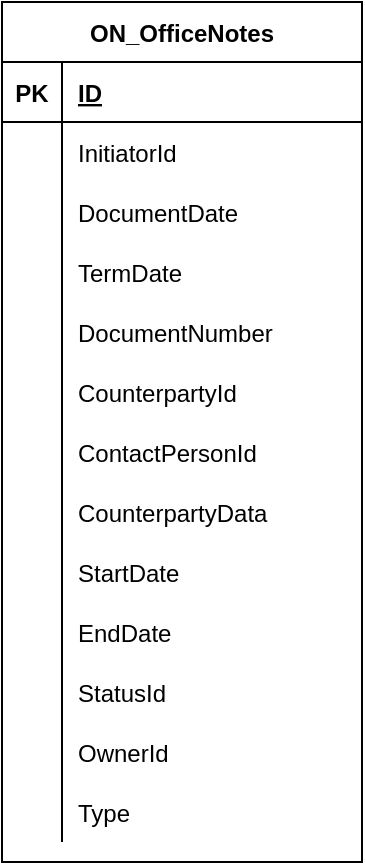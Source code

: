 <mxfile version="14.9.3" type="github">
  <diagram id="o9tZzDsZc5EpWewqO8UT" name="Page-1">
    <mxGraphModel dx="2035" dy="663" grid="1" gridSize="10" guides="1" tooltips="1" connect="1" arrows="1" fold="1" page="1" pageScale="1" pageWidth="850" pageHeight="1100" math="0" shadow="0">
      <root>
        <mxCell id="0" />
        <mxCell id="1" parent="0" />
        <mxCell id="1RrpfRTcjB2mCcqAEJ5P-1" value="ON_OfficeNotes" style="shape=table;startSize=30;container=1;collapsible=1;childLayout=tableLayout;fixedRows=1;rowLines=0;fontStyle=1;align=center;resizeLast=1;" vertex="1" parent="1">
          <mxGeometry x="-10" y="50" width="180" height="430" as="geometry" />
        </mxCell>
        <mxCell id="1RrpfRTcjB2mCcqAEJ5P-2" value="" style="shape=partialRectangle;collapsible=0;dropTarget=0;pointerEvents=0;fillColor=none;top=0;left=0;bottom=1;right=0;points=[[0,0.5],[1,0.5]];portConstraint=eastwest;" vertex="1" parent="1RrpfRTcjB2mCcqAEJ5P-1">
          <mxGeometry y="30" width="180" height="30" as="geometry" />
        </mxCell>
        <mxCell id="1RrpfRTcjB2mCcqAEJ5P-3" value="PK" style="shape=partialRectangle;connectable=0;fillColor=none;top=0;left=0;bottom=0;right=0;fontStyle=1;overflow=hidden;" vertex="1" parent="1RrpfRTcjB2mCcqAEJ5P-2">
          <mxGeometry width="30" height="30" as="geometry" />
        </mxCell>
        <mxCell id="1RrpfRTcjB2mCcqAEJ5P-4" value="ID" style="shape=partialRectangle;connectable=0;fillColor=none;top=0;left=0;bottom=0;right=0;align=left;spacingLeft=6;fontStyle=5;overflow=hidden;" vertex="1" parent="1RrpfRTcjB2mCcqAEJ5P-2">
          <mxGeometry x="30" width="150" height="30" as="geometry" />
        </mxCell>
        <mxCell id="1RrpfRTcjB2mCcqAEJ5P-5" value="" style="shape=partialRectangle;collapsible=0;dropTarget=0;pointerEvents=0;fillColor=none;top=0;left=0;bottom=0;right=0;points=[[0,0.5],[1,0.5]];portConstraint=eastwest;" vertex="1" parent="1RrpfRTcjB2mCcqAEJ5P-1">
          <mxGeometry y="60" width="180" height="30" as="geometry" />
        </mxCell>
        <mxCell id="1RrpfRTcjB2mCcqAEJ5P-6" value="" style="shape=partialRectangle;connectable=0;fillColor=none;top=0;left=0;bottom=0;right=0;editable=1;overflow=hidden;" vertex="1" parent="1RrpfRTcjB2mCcqAEJ5P-5">
          <mxGeometry width="30" height="30" as="geometry" />
        </mxCell>
        <mxCell id="1RrpfRTcjB2mCcqAEJ5P-7" value="InitiatorId" style="shape=partialRectangle;connectable=0;fillColor=none;top=0;left=0;bottom=0;right=0;align=left;spacingLeft=6;overflow=hidden;" vertex="1" parent="1RrpfRTcjB2mCcqAEJ5P-5">
          <mxGeometry x="30" width="150" height="30" as="geometry" />
        </mxCell>
        <mxCell id="1RrpfRTcjB2mCcqAEJ5P-8" value="" style="shape=partialRectangle;collapsible=0;dropTarget=0;pointerEvents=0;fillColor=none;top=0;left=0;bottom=0;right=0;points=[[0,0.5],[1,0.5]];portConstraint=eastwest;" vertex="1" parent="1RrpfRTcjB2mCcqAEJ5P-1">
          <mxGeometry y="90" width="180" height="30" as="geometry" />
        </mxCell>
        <mxCell id="1RrpfRTcjB2mCcqAEJ5P-9" value="" style="shape=partialRectangle;connectable=0;fillColor=none;top=0;left=0;bottom=0;right=0;editable=1;overflow=hidden;" vertex="1" parent="1RrpfRTcjB2mCcqAEJ5P-8">
          <mxGeometry width="30" height="30" as="geometry" />
        </mxCell>
        <mxCell id="1RrpfRTcjB2mCcqAEJ5P-10" value="DocumentDate" style="shape=partialRectangle;connectable=0;fillColor=none;top=0;left=0;bottom=0;right=0;align=left;spacingLeft=6;overflow=hidden;" vertex="1" parent="1RrpfRTcjB2mCcqAEJ5P-8">
          <mxGeometry x="30" width="150" height="30" as="geometry" />
        </mxCell>
        <mxCell id="1RrpfRTcjB2mCcqAEJ5P-11" value="" style="shape=partialRectangle;collapsible=0;dropTarget=0;pointerEvents=0;fillColor=none;top=0;left=0;bottom=0;right=0;points=[[0,0.5],[1,0.5]];portConstraint=eastwest;" vertex="1" parent="1RrpfRTcjB2mCcqAEJ5P-1">
          <mxGeometry y="120" width="180" height="30" as="geometry" />
        </mxCell>
        <mxCell id="1RrpfRTcjB2mCcqAEJ5P-12" value="" style="shape=partialRectangle;connectable=0;fillColor=none;top=0;left=0;bottom=0;right=0;editable=1;overflow=hidden;" vertex="1" parent="1RrpfRTcjB2mCcqAEJ5P-11">
          <mxGeometry width="30" height="30" as="geometry" />
        </mxCell>
        <mxCell id="1RrpfRTcjB2mCcqAEJ5P-13" value="TermDate" style="shape=partialRectangle;connectable=0;fillColor=none;top=0;left=0;bottom=0;right=0;align=left;spacingLeft=6;overflow=hidden;" vertex="1" parent="1RrpfRTcjB2mCcqAEJ5P-11">
          <mxGeometry x="30" width="150" height="30" as="geometry" />
        </mxCell>
        <mxCell id="1RrpfRTcjB2mCcqAEJ5P-14" value="" style="shape=partialRectangle;collapsible=0;dropTarget=0;pointerEvents=0;fillColor=none;top=0;left=0;bottom=0;right=0;points=[[0,0.5],[1,0.5]];portConstraint=eastwest;" vertex="1" parent="1RrpfRTcjB2mCcqAEJ5P-1">
          <mxGeometry y="150" width="180" height="30" as="geometry" />
        </mxCell>
        <mxCell id="1RrpfRTcjB2mCcqAEJ5P-15" value="" style="shape=partialRectangle;connectable=0;fillColor=none;top=0;left=0;bottom=0;right=0;editable=1;overflow=hidden;" vertex="1" parent="1RrpfRTcjB2mCcqAEJ5P-14">
          <mxGeometry width="30" height="30" as="geometry" />
        </mxCell>
        <mxCell id="1RrpfRTcjB2mCcqAEJ5P-16" value="DocumentNumber" style="shape=partialRectangle;connectable=0;fillColor=none;top=0;left=0;bottom=0;right=0;align=left;spacingLeft=6;overflow=hidden;" vertex="1" parent="1RrpfRTcjB2mCcqAEJ5P-14">
          <mxGeometry x="30" width="150" height="30" as="geometry" />
        </mxCell>
        <mxCell id="1RrpfRTcjB2mCcqAEJ5P-17" value="" style="shape=partialRectangle;collapsible=0;dropTarget=0;pointerEvents=0;fillColor=none;top=0;left=0;bottom=0;right=0;points=[[0,0.5],[1,0.5]];portConstraint=eastwest;" vertex="1" parent="1RrpfRTcjB2mCcqAEJ5P-1">
          <mxGeometry y="180" width="180" height="30" as="geometry" />
        </mxCell>
        <mxCell id="1RrpfRTcjB2mCcqAEJ5P-18" value="" style="shape=partialRectangle;connectable=0;fillColor=none;top=0;left=0;bottom=0;right=0;editable=1;overflow=hidden;" vertex="1" parent="1RrpfRTcjB2mCcqAEJ5P-17">
          <mxGeometry width="30" height="30" as="geometry" />
        </mxCell>
        <mxCell id="1RrpfRTcjB2mCcqAEJ5P-19" value="CounterpartyId" style="shape=partialRectangle;connectable=0;fillColor=none;top=0;left=0;bottom=0;right=0;align=left;spacingLeft=6;overflow=hidden;" vertex="1" parent="1RrpfRTcjB2mCcqAEJ5P-17">
          <mxGeometry x="30" width="150" height="30" as="geometry" />
        </mxCell>
        <mxCell id="1RrpfRTcjB2mCcqAEJ5P-20" value="" style="shape=partialRectangle;collapsible=0;dropTarget=0;pointerEvents=0;fillColor=none;top=0;left=0;bottom=0;right=0;points=[[0,0.5],[1,0.5]];portConstraint=eastwest;" vertex="1" parent="1RrpfRTcjB2mCcqAEJ5P-1">
          <mxGeometry y="210" width="180" height="30" as="geometry" />
        </mxCell>
        <mxCell id="1RrpfRTcjB2mCcqAEJ5P-21" value="" style="shape=partialRectangle;connectable=0;fillColor=none;top=0;left=0;bottom=0;right=0;editable=1;overflow=hidden;" vertex="1" parent="1RrpfRTcjB2mCcqAEJ5P-20">
          <mxGeometry width="30" height="30" as="geometry" />
        </mxCell>
        <mxCell id="1RrpfRTcjB2mCcqAEJ5P-22" value="ContactPersonId" style="shape=partialRectangle;connectable=0;fillColor=none;top=0;left=0;bottom=0;right=0;align=left;spacingLeft=6;overflow=hidden;" vertex="1" parent="1RrpfRTcjB2mCcqAEJ5P-20">
          <mxGeometry x="30" width="150" height="30" as="geometry" />
        </mxCell>
        <mxCell id="1RrpfRTcjB2mCcqAEJ5P-23" value="" style="shape=partialRectangle;collapsible=0;dropTarget=0;pointerEvents=0;fillColor=none;top=0;left=0;bottom=0;right=0;points=[[0,0.5],[1,0.5]];portConstraint=eastwest;" vertex="1" parent="1RrpfRTcjB2mCcqAEJ5P-1">
          <mxGeometry y="240" width="180" height="30" as="geometry" />
        </mxCell>
        <mxCell id="1RrpfRTcjB2mCcqAEJ5P-24" value="" style="shape=partialRectangle;connectable=0;fillColor=none;top=0;left=0;bottom=0;right=0;editable=1;overflow=hidden;" vertex="1" parent="1RrpfRTcjB2mCcqAEJ5P-23">
          <mxGeometry width="30" height="30" as="geometry" />
        </mxCell>
        <mxCell id="1RrpfRTcjB2mCcqAEJ5P-25" value="CounterpartyData" style="shape=partialRectangle;connectable=0;fillColor=none;top=0;left=0;bottom=0;right=0;align=left;spacingLeft=6;overflow=hidden;" vertex="1" parent="1RrpfRTcjB2mCcqAEJ5P-23">
          <mxGeometry x="30" width="150" height="30" as="geometry" />
        </mxCell>
        <mxCell id="1RrpfRTcjB2mCcqAEJ5P-26" value="" style="shape=partialRectangle;collapsible=0;dropTarget=0;pointerEvents=0;fillColor=none;top=0;left=0;bottom=0;right=0;points=[[0,0.5],[1,0.5]];portConstraint=eastwest;" vertex="1" parent="1RrpfRTcjB2mCcqAEJ5P-1">
          <mxGeometry y="270" width="180" height="30" as="geometry" />
        </mxCell>
        <mxCell id="1RrpfRTcjB2mCcqAEJ5P-27" value="" style="shape=partialRectangle;connectable=0;fillColor=none;top=0;left=0;bottom=0;right=0;editable=1;overflow=hidden;" vertex="1" parent="1RrpfRTcjB2mCcqAEJ5P-26">
          <mxGeometry width="30" height="30" as="geometry" />
        </mxCell>
        <mxCell id="1RrpfRTcjB2mCcqAEJ5P-28" value="StartDate" style="shape=partialRectangle;connectable=0;fillColor=none;top=0;left=0;bottom=0;right=0;align=left;spacingLeft=6;overflow=hidden;" vertex="1" parent="1RrpfRTcjB2mCcqAEJ5P-26">
          <mxGeometry x="30" width="150" height="30" as="geometry" />
        </mxCell>
        <mxCell id="1RrpfRTcjB2mCcqAEJ5P-29" value="" style="shape=partialRectangle;collapsible=0;dropTarget=0;pointerEvents=0;fillColor=none;top=0;left=0;bottom=0;right=0;points=[[0,0.5],[1,0.5]];portConstraint=eastwest;" vertex="1" parent="1RrpfRTcjB2mCcqAEJ5P-1">
          <mxGeometry y="300" width="180" height="30" as="geometry" />
        </mxCell>
        <mxCell id="1RrpfRTcjB2mCcqAEJ5P-30" value="" style="shape=partialRectangle;connectable=0;fillColor=none;top=0;left=0;bottom=0;right=0;editable=1;overflow=hidden;" vertex="1" parent="1RrpfRTcjB2mCcqAEJ5P-29">
          <mxGeometry width="30" height="30" as="geometry" />
        </mxCell>
        <mxCell id="1RrpfRTcjB2mCcqAEJ5P-31" value="EndDate" style="shape=partialRectangle;connectable=0;fillColor=none;top=0;left=0;bottom=0;right=0;align=left;spacingLeft=6;overflow=hidden;" vertex="1" parent="1RrpfRTcjB2mCcqAEJ5P-29">
          <mxGeometry x="30" width="150" height="30" as="geometry" />
        </mxCell>
        <mxCell id="1RrpfRTcjB2mCcqAEJ5P-32" value="" style="shape=partialRectangle;collapsible=0;dropTarget=0;pointerEvents=0;fillColor=none;top=0;left=0;bottom=0;right=0;points=[[0,0.5],[1,0.5]];portConstraint=eastwest;" vertex="1" parent="1RrpfRTcjB2mCcqAEJ5P-1">
          <mxGeometry y="330" width="180" height="30" as="geometry" />
        </mxCell>
        <mxCell id="1RrpfRTcjB2mCcqAEJ5P-33" value="" style="shape=partialRectangle;connectable=0;fillColor=none;top=0;left=0;bottom=0;right=0;editable=1;overflow=hidden;" vertex="1" parent="1RrpfRTcjB2mCcqAEJ5P-32">
          <mxGeometry width="30" height="30" as="geometry" />
        </mxCell>
        <mxCell id="1RrpfRTcjB2mCcqAEJ5P-34" value="StatusId" style="shape=partialRectangle;connectable=0;fillColor=none;top=0;left=0;bottom=0;right=0;align=left;spacingLeft=6;overflow=hidden;" vertex="1" parent="1RrpfRTcjB2mCcqAEJ5P-32">
          <mxGeometry x="30" width="150" height="30" as="geometry" />
        </mxCell>
        <mxCell id="1RrpfRTcjB2mCcqAEJ5P-69" value="" style="shape=partialRectangle;collapsible=0;dropTarget=0;pointerEvents=0;fillColor=none;top=0;left=0;bottom=0;right=0;points=[[0,0.5],[1,0.5]];portConstraint=eastwest;" vertex="1" parent="1RrpfRTcjB2mCcqAEJ5P-1">
          <mxGeometry y="360" width="180" height="30" as="geometry" />
        </mxCell>
        <mxCell id="1RrpfRTcjB2mCcqAEJ5P-70" value="" style="shape=partialRectangle;connectable=0;fillColor=none;top=0;left=0;bottom=0;right=0;editable=1;overflow=hidden;" vertex="1" parent="1RrpfRTcjB2mCcqAEJ5P-69">
          <mxGeometry width="30" height="30" as="geometry" />
        </mxCell>
        <mxCell id="1RrpfRTcjB2mCcqAEJ5P-71" value="OwnerId" style="shape=partialRectangle;connectable=0;fillColor=none;top=0;left=0;bottom=0;right=0;align=left;spacingLeft=6;overflow=hidden;" vertex="1" parent="1RrpfRTcjB2mCcqAEJ5P-69">
          <mxGeometry x="30" width="150" height="30" as="geometry" />
        </mxCell>
        <mxCell id="1RrpfRTcjB2mCcqAEJ5P-72" value="" style="shape=partialRectangle;collapsible=0;dropTarget=0;pointerEvents=0;fillColor=none;top=0;left=0;bottom=0;right=0;points=[[0,0.5],[1,0.5]];portConstraint=eastwest;" vertex="1" parent="1RrpfRTcjB2mCcqAEJ5P-1">
          <mxGeometry y="390" width="180" height="30" as="geometry" />
        </mxCell>
        <mxCell id="1RrpfRTcjB2mCcqAEJ5P-73" value="" style="shape=partialRectangle;connectable=0;fillColor=none;top=0;left=0;bottom=0;right=0;editable=1;overflow=hidden;" vertex="1" parent="1RrpfRTcjB2mCcqAEJ5P-72">
          <mxGeometry width="30" height="30" as="geometry" />
        </mxCell>
        <mxCell id="1RrpfRTcjB2mCcqAEJ5P-74" value="Type" style="shape=partialRectangle;connectable=0;fillColor=none;top=0;left=0;bottom=0;right=0;align=left;spacingLeft=6;overflow=hidden;" vertex="1" parent="1RrpfRTcjB2mCcqAEJ5P-72">
          <mxGeometry x="30" width="150" height="30" as="geometry" />
        </mxCell>
      </root>
    </mxGraphModel>
  </diagram>
</mxfile>
